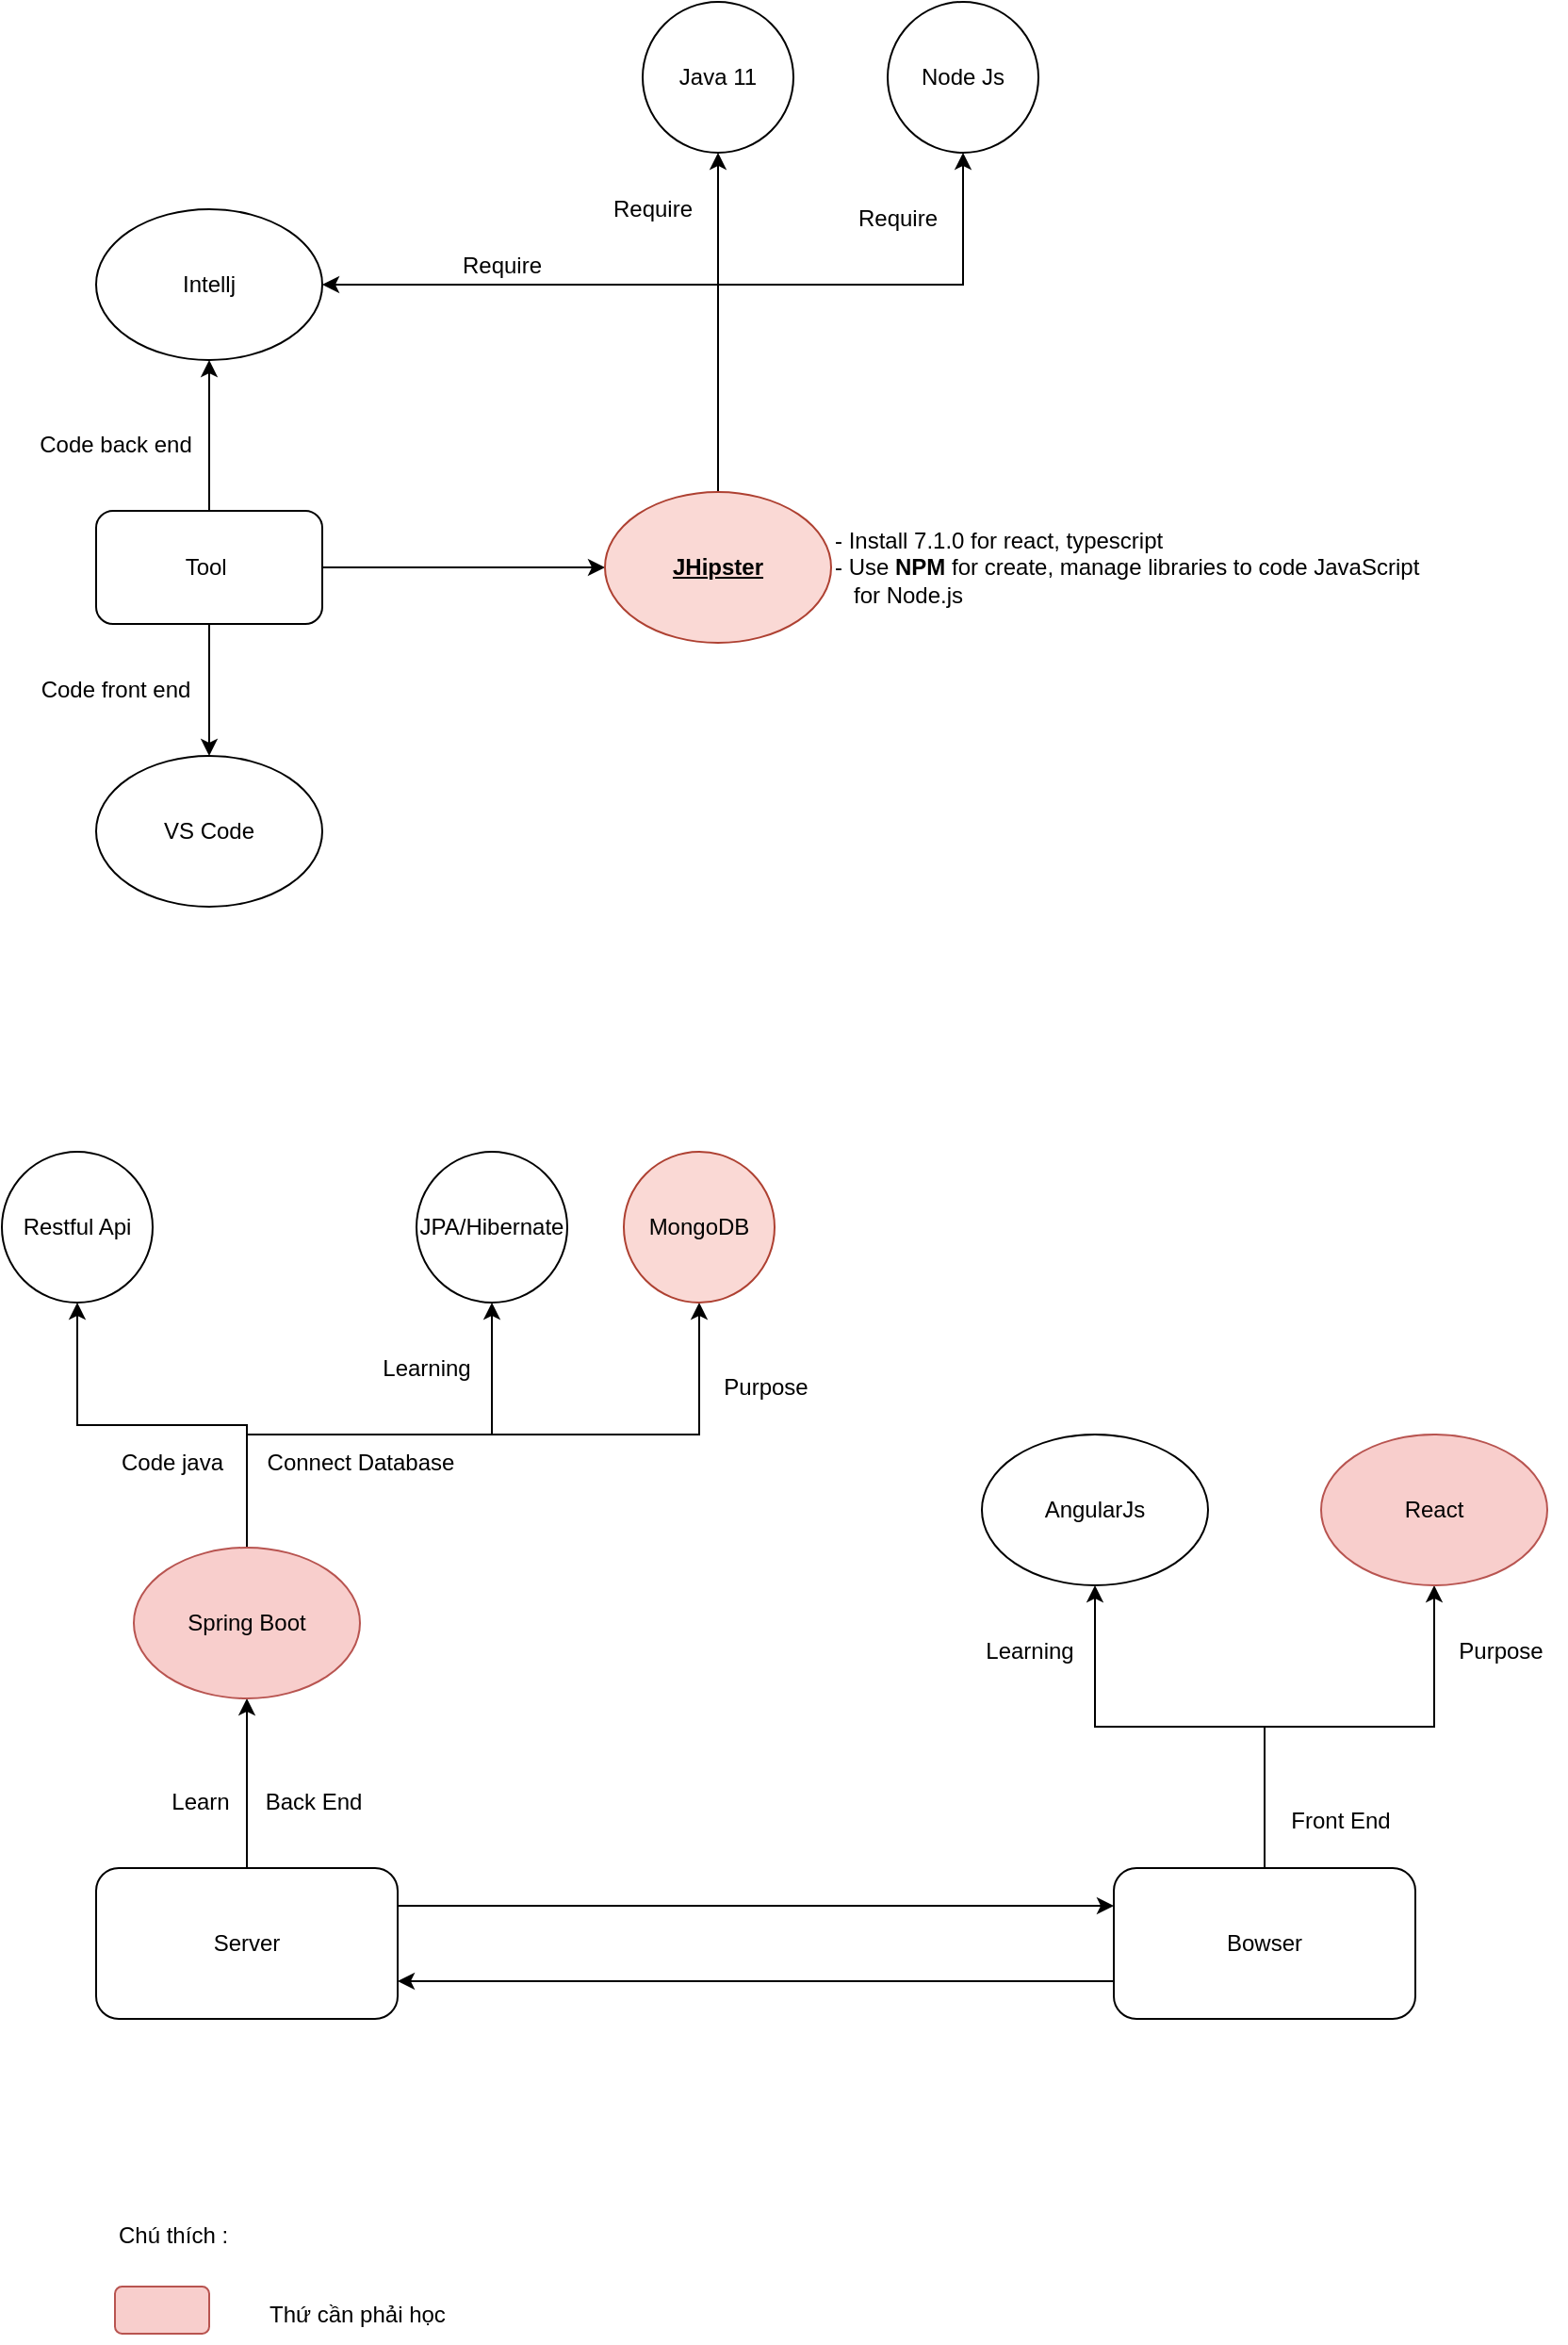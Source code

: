 <mxfile version="20.7.4" type="github">
  <diagram id="wh1W36pk23jFmzXjL_Ck" name="Page-1">
    <mxGraphModel dx="1174" dy="1912" grid="1" gridSize="10" guides="1" tooltips="1" connect="1" arrows="1" fold="1" page="1" pageScale="1" pageWidth="827" pageHeight="1169" math="0" shadow="0">
      <root>
        <mxCell id="0" />
        <mxCell id="1" parent="0" />
        <mxCell id="EDyrPu7dQQNRPbhDMoSb-8" style="edgeStyle=orthogonalEdgeStyle;rounded=0;orthogonalLoop=1;jettySize=auto;html=1;entryX=0.5;entryY=1;entryDx=0;entryDy=0;" parent="1" source="EDyrPu7dQQNRPbhDMoSb-4" target="EDyrPu7dQQNRPbhDMoSb-7" edge="1">
          <mxGeometry relative="1" as="geometry" />
        </mxCell>
        <mxCell id="EDyrPu7dQQNRPbhDMoSb-15" style="edgeStyle=orthogonalEdgeStyle;rounded=0;orthogonalLoop=1;jettySize=auto;html=1;entryX=0;entryY=0.25;entryDx=0;entryDy=0;exitX=1;exitY=0.25;exitDx=0;exitDy=0;" parent="1" source="EDyrPu7dQQNRPbhDMoSb-4" target="EDyrPu7dQQNRPbhDMoSb-6" edge="1">
          <mxGeometry relative="1" as="geometry" />
        </mxCell>
        <mxCell id="EDyrPu7dQQNRPbhDMoSb-4" value="Server" style="rounded=1;whiteSpace=wrap;html=1;" parent="1" vertex="1">
          <mxGeometry x="70" y="350" width="160" height="80" as="geometry" />
        </mxCell>
        <mxCell id="EDyrPu7dQQNRPbhDMoSb-16" style="edgeStyle=orthogonalEdgeStyle;rounded=0;orthogonalLoop=1;jettySize=auto;html=1;exitX=0;exitY=0.75;exitDx=0;exitDy=0;entryX=1;entryY=0.75;entryDx=0;entryDy=0;" parent="1" source="EDyrPu7dQQNRPbhDMoSb-6" target="EDyrPu7dQQNRPbhDMoSb-4" edge="1">
          <mxGeometry relative="1" as="geometry" />
        </mxCell>
        <mxCell id="EDyrPu7dQQNRPbhDMoSb-21" style="edgeStyle=orthogonalEdgeStyle;rounded=0;orthogonalLoop=1;jettySize=auto;html=1;entryX=0.5;entryY=1;entryDx=0;entryDy=0;" parent="1" source="EDyrPu7dQQNRPbhDMoSb-6" target="EDyrPu7dQQNRPbhDMoSb-19" edge="1">
          <mxGeometry relative="1" as="geometry" />
        </mxCell>
        <mxCell id="EDyrPu7dQQNRPbhDMoSb-22" style="edgeStyle=orthogonalEdgeStyle;rounded=0;orthogonalLoop=1;jettySize=auto;html=1;entryX=0.5;entryY=1;entryDx=0;entryDy=0;" parent="1" source="EDyrPu7dQQNRPbhDMoSb-6" target="EDyrPu7dQQNRPbhDMoSb-20" edge="1">
          <mxGeometry relative="1" as="geometry" />
        </mxCell>
        <mxCell id="EDyrPu7dQQNRPbhDMoSb-6" value="Bowser" style="rounded=1;whiteSpace=wrap;html=1;" parent="1" vertex="1">
          <mxGeometry x="610" y="350" width="160" height="80" as="geometry" />
        </mxCell>
        <mxCell id="EDyrPu7dQQNRPbhDMoSb-10" style="edgeStyle=orthogonalEdgeStyle;rounded=0;orthogonalLoop=1;jettySize=auto;html=1;" parent="1" source="EDyrPu7dQQNRPbhDMoSb-7" target="EDyrPu7dQQNRPbhDMoSb-9" edge="1">
          <mxGeometry relative="1" as="geometry" />
        </mxCell>
        <mxCell id="EDyrPu7dQQNRPbhDMoSb-13" style="edgeStyle=orthogonalEdgeStyle;rounded=0;orthogonalLoop=1;jettySize=auto;html=1;entryX=0.5;entryY=1;entryDx=0;entryDy=0;" parent="1" source="EDyrPu7dQQNRPbhDMoSb-7" target="EDyrPu7dQQNRPbhDMoSb-12" edge="1">
          <mxGeometry relative="1" as="geometry">
            <Array as="points">
              <mxPoint x="150" y="120" />
              <mxPoint x="280" y="120" />
            </Array>
          </mxGeometry>
        </mxCell>
        <mxCell id="zgpdS88G5yF-iRk3dVeh-2" style="edgeStyle=orthogonalEdgeStyle;rounded=0;orthogonalLoop=1;jettySize=auto;html=1;entryX=0.5;entryY=1;entryDx=0;entryDy=0;" parent="1" source="EDyrPu7dQQNRPbhDMoSb-7" target="zgpdS88G5yF-iRk3dVeh-1" edge="1">
          <mxGeometry relative="1" as="geometry">
            <Array as="points">
              <mxPoint x="150" y="120" />
              <mxPoint x="390" y="120" />
            </Array>
          </mxGeometry>
        </mxCell>
        <mxCell id="EDyrPu7dQQNRPbhDMoSb-7" value="Spring Boot" style="ellipse;whiteSpace=wrap;html=1;fillColor=#f8cecc;strokeColor=#b85450;" parent="1" vertex="1">
          <mxGeometry x="90" y="180" width="120" height="80" as="geometry" />
        </mxCell>
        <mxCell id="EDyrPu7dQQNRPbhDMoSb-9" value="Restful Api" style="ellipse;whiteSpace=wrap;html=1;aspect=fixed;" parent="1" vertex="1">
          <mxGeometry x="20" y="-30" width="80" height="80" as="geometry" />
        </mxCell>
        <mxCell id="EDyrPu7dQQNRPbhDMoSb-11" value="Code java" style="text;html=1;align=center;verticalAlign=middle;resizable=0;points=[];autosize=1;strokeColor=none;fillColor=none;" parent="1" vertex="1">
          <mxGeometry x="70" y="120" width="80" height="30" as="geometry" />
        </mxCell>
        <mxCell id="EDyrPu7dQQNRPbhDMoSb-12" value="JPA/Hibernate" style="ellipse;whiteSpace=wrap;html=1;aspect=fixed;" parent="1" vertex="1">
          <mxGeometry x="240" y="-30" width="80" height="80" as="geometry" />
        </mxCell>
        <mxCell id="EDyrPu7dQQNRPbhDMoSb-14" value="Connect Database" style="text;html=1;align=center;verticalAlign=middle;resizable=0;points=[];autosize=1;strokeColor=none;fillColor=none;" parent="1" vertex="1">
          <mxGeometry x="150" y="120" width="120" height="30" as="geometry" />
        </mxCell>
        <mxCell id="EDyrPu7dQQNRPbhDMoSb-19" value="AngularJs" style="ellipse;whiteSpace=wrap;html=1;" parent="1" vertex="1">
          <mxGeometry x="540" y="120" width="120" height="80" as="geometry" />
        </mxCell>
        <mxCell id="EDyrPu7dQQNRPbhDMoSb-20" value="React" style="ellipse;whiteSpace=wrap;html=1;fillColor=#f8cecc;strokeColor=#b85450;" parent="1" vertex="1">
          <mxGeometry x="720" y="120" width="120" height="80" as="geometry" />
        </mxCell>
        <mxCell id="EDyrPu7dQQNRPbhDMoSb-24" value="Back End" style="text;html=1;align=center;verticalAlign=middle;resizable=0;points=[];autosize=1;strokeColor=none;fillColor=none;" parent="1" vertex="1">
          <mxGeometry x="150" y="300" width="70" height="30" as="geometry" />
        </mxCell>
        <mxCell id="EDyrPu7dQQNRPbhDMoSb-25" value="Front End" style="text;html=1;align=center;verticalAlign=middle;resizable=0;points=[];autosize=1;strokeColor=none;fillColor=none;" parent="1" vertex="1">
          <mxGeometry x="690" y="310" width="80" height="30" as="geometry" />
        </mxCell>
        <mxCell id="EDyrPu7dQQNRPbhDMoSb-27" value="Learning" style="text;html=1;align=center;verticalAlign=middle;resizable=0;points=[];autosize=1;strokeColor=none;fillColor=none;" parent="1" vertex="1">
          <mxGeometry x="210" y="70" width="70" height="30" as="geometry" />
        </mxCell>
        <mxCell id="EDyrPu7dQQNRPbhDMoSb-28" value="Learn" style="text;html=1;align=center;verticalAlign=middle;resizable=0;points=[];autosize=1;strokeColor=none;fillColor=none;" parent="1" vertex="1">
          <mxGeometry x="100" y="300" width="50" height="30" as="geometry" />
        </mxCell>
        <mxCell id="zgpdS88G5yF-iRk3dVeh-1" value="MongoDB" style="ellipse;whiteSpace=wrap;html=1;aspect=fixed;fillColor=#fad9d5;strokeColor=#ae4132;" parent="1" vertex="1">
          <mxGeometry x="350" y="-30" width="80" height="80" as="geometry" />
        </mxCell>
        <mxCell id="zgpdS88G5yF-iRk3dVeh-3" value="Purpose" style="text;html=1;align=center;verticalAlign=middle;resizable=0;points=[];autosize=1;strokeColor=none;fillColor=none;" parent="1" vertex="1">
          <mxGeometry x="390" y="80" width="70" height="30" as="geometry" />
        </mxCell>
        <mxCell id="zgpdS88G5yF-iRk3dVeh-4" value="Purpose" style="text;html=1;align=center;verticalAlign=middle;resizable=0;points=[];autosize=1;strokeColor=none;fillColor=none;" parent="1" vertex="1">
          <mxGeometry x="780" y="220" width="70" height="30" as="geometry" />
        </mxCell>
        <mxCell id="zgpdS88G5yF-iRk3dVeh-5" value="Learning" style="text;html=1;align=center;verticalAlign=middle;resizable=0;points=[];autosize=1;strokeColor=none;fillColor=none;" parent="1" vertex="1">
          <mxGeometry x="530" y="220" width="70" height="30" as="geometry" />
        </mxCell>
        <mxCell id="GpNULSgipzWVzFP5RHBc-1" value="" style="rounded=1;whiteSpace=wrap;html=1;fillColor=#f8cecc;strokeColor=#b85450;" parent="1" vertex="1">
          <mxGeometry x="80" y="572" width="50" height="25" as="geometry" />
        </mxCell>
        <mxCell id="GpNULSgipzWVzFP5RHBc-2" value="Chú thích :" style="text;html=1;align=left;verticalAlign=middle;resizable=0;points=[];autosize=1;strokeColor=none;fillColor=none;" parent="1" vertex="1">
          <mxGeometry x="80" y="530" width="80" height="30" as="geometry" />
        </mxCell>
        <mxCell id="GpNULSgipzWVzFP5RHBc-3" value="Thứ cần phải học&amp;nbsp;" style="text;html=1;align=left;verticalAlign=middle;resizable=0;points=[];autosize=1;strokeColor=none;fillColor=none;" parent="1" vertex="1">
          <mxGeometry x="160" y="572" width="120" height="30" as="geometry" />
        </mxCell>
        <mxCell id="GpNULSgipzWVzFP5RHBc-22" style="edgeStyle=orthogonalEdgeStyle;rounded=0;orthogonalLoop=1;jettySize=auto;html=1;entryX=0.5;entryY=1;entryDx=0;entryDy=0;" parent="1" source="GpNULSgipzWVzFP5RHBc-10" target="GpNULSgipzWVzFP5RHBc-11" edge="1">
          <mxGeometry relative="1" as="geometry" />
        </mxCell>
        <mxCell id="GpNULSgipzWVzFP5RHBc-23" style="edgeStyle=orthogonalEdgeStyle;rounded=0;orthogonalLoop=1;jettySize=auto;html=1;entryX=0.5;entryY=0;entryDx=0;entryDy=0;" parent="1" source="GpNULSgipzWVzFP5RHBc-10" target="GpNULSgipzWVzFP5RHBc-14" edge="1">
          <mxGeometry relative="1" as="geometry" />
        </mxCell>
        <mxCell id="GpNULSgipzWVzFP5RHBc-34" style="edgeStyle=orthogonalEdgeStyle;rounded=0;orthogonalLoop=1;jettySize=auto;html=1;entryX=0;entryY=0.5;entryDx=0;entryDy=0;" parent="1" source="GpNULSgipzWVzFP5RHBc-10" target="GpNULSgipzWVzFP5RHBc-19" edge="1">
          <mxGeometry relative="1" as="geometry" />
        </mxCell>
        <mxCell id="GpNULSgipzWVzFP5RHBc-10" value="Tool&amp;nbsp;" style="rounded=1;whiteSpace=wrap;html=1;" parent="1" vertex="1">
          <mxGeometry x="70" y="-370" width="120" height="60" as="geometry" />
        </mxCell>
        <mxCell id="GpNULSgipzWVzFP5RHBc-11" value="Intellj&lt;br&gt;" style="ellipse;whiteSpace=wrap;html=1;" parent="1" vertex="1">
          <mxGeometry x="70" y="-530" width="120" height="80" as="geometry" />
        </mxCell>
        <mxCell id="GpNULSgipzWVzFP5RHBc-13" value="Code back end" style="text;html=1;align=center;verticalAlign=middle;resizable=0;points=[];autosize=1;strokeColor=none;fillColor=none;" parent="1" vertex="1">
          <mxGeometry x="30" y="-420" width="100" height="30" as="geometry" />
        </mxCell>
        <mxCell id="GpNULSgipzWVzFP5RHBc-14" value="VS Code" style="ellipse;whiteSpace=wrap;html=1;" parent="1" vertex="1">
          <mxGeometry x="70" y="-240" width="120" height="80" as="geometry" />
        </mxCell>
        <mxCell id="GpNULSgipzWVzFP5RHBc-16" value="Code front end" style="text;html=1;align=center;verticalAlign=middle;resizable=0;points=[];autosize=1;strokeColor=none;fillColor=none;" parent="1" vertex="1">
          <mxGeometry x="30" y="-290" width="100" height="30" as="geometry" />
        </mxCell>
        <mxCell id="GpNULSgipzWVzFP5RHBc-27" style="edgeStyle=orthogonalEdgeStyle;rounded=0;orthogonalLoop=1;jettySize=auto;html=1;entryX=1;entryY=0.5;entryDx=0;entryDy=0;" parent="1" source="GpNULSgipzWVzFP5RHBc-19" target="GpNULSgipzWVzFP5RHBc-11" edge="1">
          <mxGeometry relative="1" as="geometry">
            <Array as="points">
              <mxPoint x="400" y="-490" />
            </Array>
          </mxGeometry>
        </mxCell>
        <mxCell id="GpNULSgipzWVzFP5RHBc-31" style="edgeStyle=orthogonalEdgeStyle;rounded=0;orthogonalLoop=1;jettySize=auto;html=1;entryX=0.5;entryY=1;entryDx=0;entryDy=0;" parent="1" source="GpNULSgipzWVzFP5RHBc-19" target="GpNULSgipzWVzFP5RHBc-25" edge="1">
          <mxGeometry relative="1" as="geometry" />
        </mxCell>
        <mxCell id="GpNULSgipzWVzFP5RHBc-32" style="edgeStyle=orthogonalEdgeStyle;rounded=0;orthogonalLoop=1;jettySize=auto;html=1;entryX=0.5;entryY=1;entryDx=0;entryDy=0;" parent="1" source="GpNULSgipzWVzFP5RHBc-19" target="GpNULSgipzWVzFP5RHBc-30" edge="1">
          <mxGeometry relative="1" as="geometry">
            <Array as="points">
              <mxPoint x="400" y="-490" />
              <mxPoint x="530" y="-490" />
            </Array>
          </mxGeometry>
        </mxCell>
        <mxCell id="GpNULSgipzWVzFP5RHBc-19" value="&lt;b&gt;&lt;u&gt;JHipster&lt;/u&gt;&lt;/b&gt;&lt;br&gt;" style="ellipse;whiteSpace=wrap;html=1;fillColor=#fad9d5;strokeColor=#ae4132;" parent="1" vertex="1">
          <mxGeometry x="340" y="-380" width="120" height="80" as="geometry" />
        </mxCell>
        <mxCell id="GpNULSgipzWVzFP5RHBc-25" value="Java 11" style="ellipse;whiteSpace=wrap;html=1;aspect=fixed;" parent="1" vertex="1">
          <mxGeometry x="360" y="-640" width="80" height="80" as="geometry" />
        </mxCell>
        <mxCell id="GpNULSgipzWVzFP5RHBc-28" value="Require" style="text;html=1;align=center;verticalAlign=middle;resizable=0;points=[];autosize=1;strokeColor=none;fillColor=none;" parent="1" vertex="1">
          <mxGeometry x="250" y="-515" width="70" height="30" as="geometry" />
        </mxCell>
        <mxCell id="GpNULSgipzWVzFP5RHBc-29" value="Require" style="text;html=1;align=center;verticalAlign=middle;resizable=0;points=[];autosize=1;strokeColor=none;fillColor=none;" parent="1" vertex="1">
          <mxGeometry x="330" y="-545" width="70" height="30" as="geometry" />
        </mxCell>
        <mxCell id="GpNULSgipzWVzFP5RHBc-30" value="Node Js" style="ellipse;whiteSpace=wrap;html=1;aspect=fixed;" parent="1" vertex="1">
          <mxGeometry x="490" y="-640" width="80" height="80" as="geometry" />
        </mxCell>
        <mxCell id="GpNULSgipzWVzFP5RHBc-33" value="Require" style="text;html=1;align=center;verticalAlign=middle;resizable=0;points=[];autosize=1;strokeColor=none;fillColor=none;" parent="1" vertex="1">
          <mxGeometry x="460" y="-540" width="70" height="30" as="geometry" />
        </mxCell>
        <mxCell id="GpNULSgipzWVzFP5RHBc-35" value="&lt;div style=&quot;&quot;&gt;&lt;span style=&quot;background-color: initial;&quot;&gt;-&amp;nbsp;&lt;/span&gt;&lt;span style=&quot;background-color: initial;&quot;&gt;Install 7.1.0 for react, typescript&lt;/span&gt;&lt;/div&gt;&lt;span style=&quot;&quot;&gt;&lt;div style=&quot;&quot;&gt;&lt;span style=&quot;background-color: initial;&quot;&gt;- Use &lt;b&gt;NPM &lt;/b&gt;for&amp;nbsp;&lt;/span&gt;&lt;span style=&quot;background-color: initial;&quot;&gt;create,&amp;nbsp;&lt;/span&gt;&lt;span style=&quot;background-color: initial;&quot;&gt;manage&amp;nbsp;libraries&amp;nbsp;to code JavaScript&amp;nbsp;&lt;/span&gt;&lt;/div&gt;&lt;div style=&quot;&quot;&gt;&lt;span style=&quot;background-color: initial;&quot;&gt;&amp;nbsp; &amp;nbsp;for Node.js&amp;nbsp;&lt;/span&gt;&lt;/div&gt;&lt;/span&gt;" style="text;html=1;align=left;verticalAlign=middle;resizable=0;points=[];autosize=1;strokeColor=none;fillColor=none;" parent="1" vertex="1">
          <mxGeometry x="460" y="-370" width="340" height="60" as="geometry" />
        </mxCell>
      </root>
    </mxGraphModel>
  </diagram>
</mxfile>
